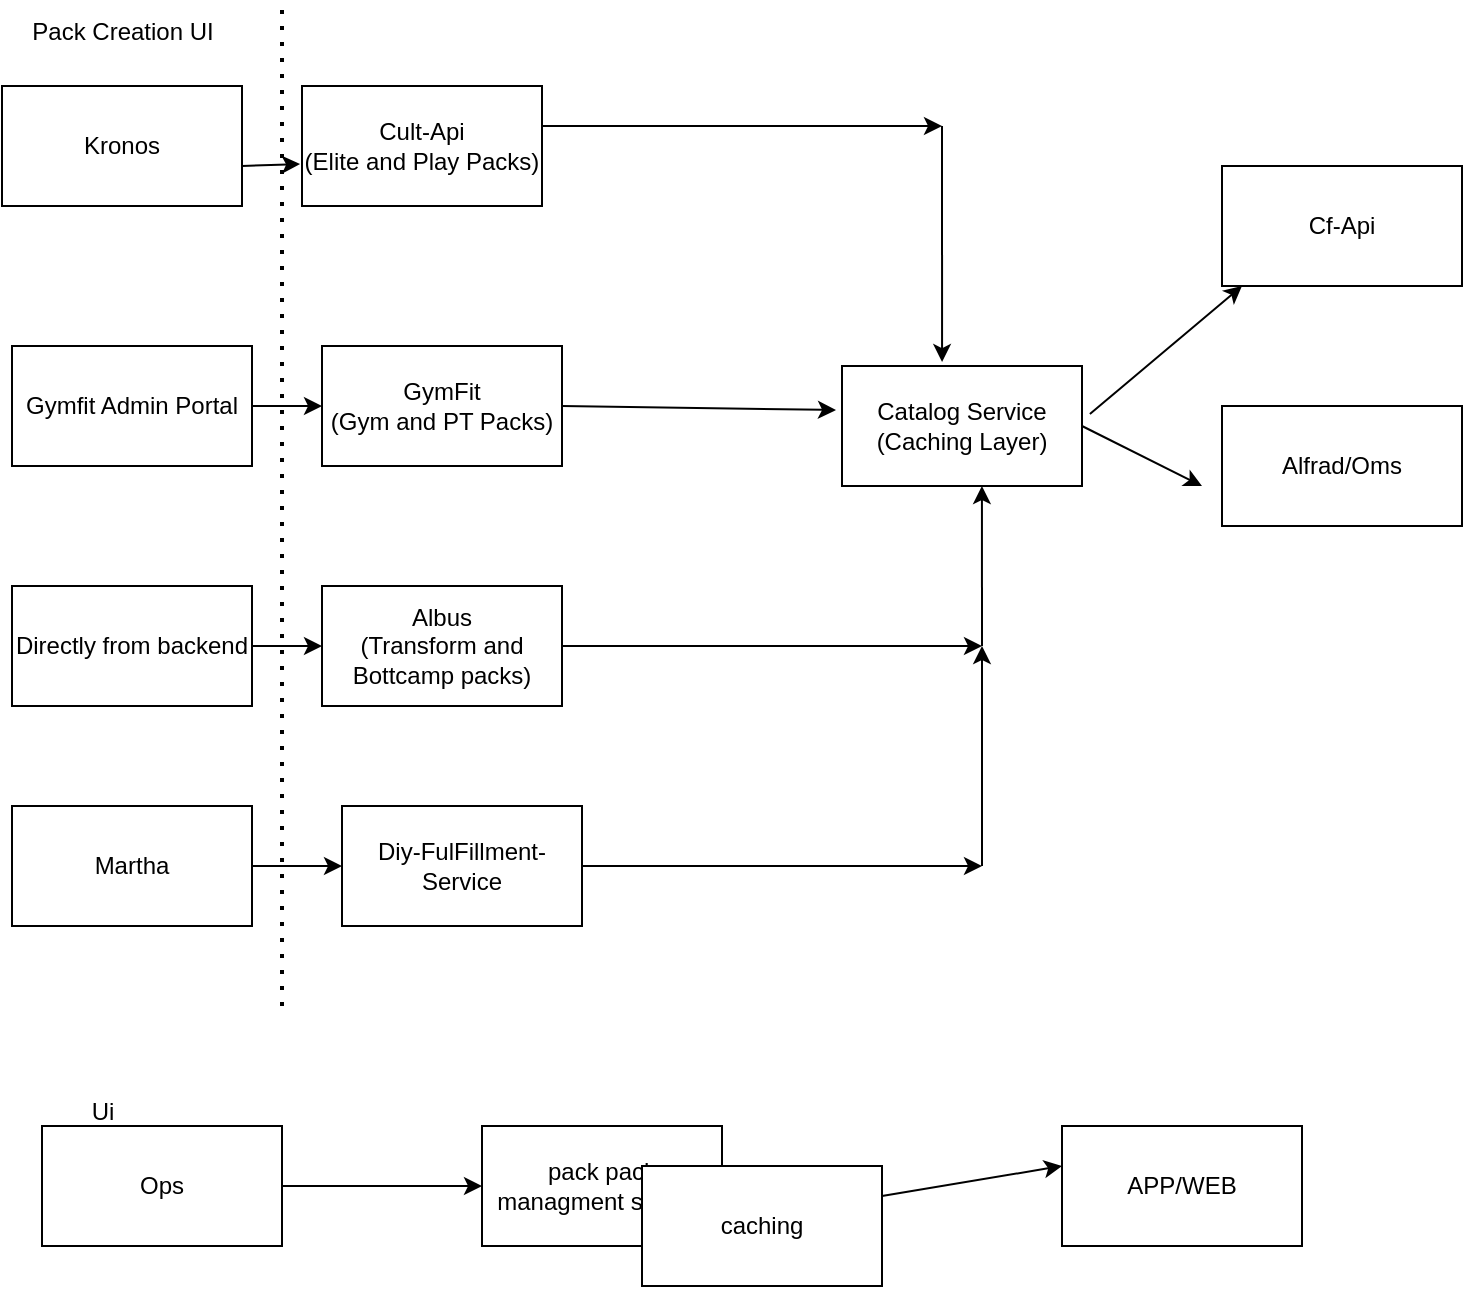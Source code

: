 <mxfile version="22.0.8" type="device">
  <diagram name="Page-1" id="ieULr0snP64LHfNisZxe">
    <mxGraphModel dx="1306" dy="689" grid="1" gridSize="10" guides="1" tooltips="1" connect="1" arrows="1" fold="1" page="1" pageScale="1" pageWidth="850" pageHeight="1100" math="0" shadow="0">
      <root>
        <mxCell id="0" />
        <mxCell id="1" parent="0" />
        <mxCell id="LWZXz2t-0ZHRUsBnLQeO-1" value="Cult-Api&lt;br&gt;(Elite and Play Packs)" style="rounded=0;whiteSpace=wrap;html=1;" parent="1" vertex="1">
          <mxGeometry x="160" y="90" width="120" height="60" as="geometry" />
        </mxCell>
        <mxCell id="LWZXz2t-0ZHRUsBnLQeO-2" value="GymFit&lt;br&gt;(Gym and PT Packs)" style="rounded=0;whiteSpace=wrap;html=1;" parent="1" vertex="1">
          <mxGeometry x="170" y="220" width="120" height="60" as="geometry" />
        </mxCell>
        <mxCell id="LWZXz2t-0ZHRUsBnLQeO-3" value="Albus&lt;br&gt;(Transform and Bottcamp packs)" style="rounded=0;whiteSpace=wrap;html=1;" parent="1" vertex="1">
          <mxGeometry x="170" y="340" width="120" height="60" as="geometry" />
        </mxCell>
        <mxCell id="LWZXz2t-0ZHRUsBnLQeO-4" value="Catalog Service&lt;br&gt;(Caching Layer)" style="rounded=0;whiteSpace=wrap;html=1;" parent="1" vertex="1">
          <mxGeometry x="430" y="230" width="120" height="60" as="geometry" />
        </mxCell>
        <mxCell id="LWZXz2t-0ZHRUsBnLQeO-7" value="" style="endArrow=classic;html=1;rounded=0;exitX=1;exitY=0.333;exitDx=0;exitDy=0;exitPerimeter=0;" parent="1" source="LWZXz2t-0ZHRUsBnLQeO-1" edge="1">
          <mxGeometry width="50" height="50" relative="1" as="geometry">
            <mxPoint x="281" y="114" as="sourcePoint" />
            <mxPoint x="480" y="110" as="targetPoint" />
          </mxGeometry>
        </mxCell>
        <mxCell id="LWZXz2t-0ZHRUsBnLQeO-8" value="" style="endArrow=classic;html=1;rounded=0;entryX=0.417;entryY=-0.033;entryDx=0;entryDy=0;entryPerimeter=0;" parent="1" target="LWZXz2t-0ZHRUsBnLQeO-4" edge="1">
          <mxGeometry width="50" height="50" relative="1" as="geometry">
            <mxPoint x="480" y="110" as="sourcePoint" />
            <mxPoint x="420" y="80" as="targetPoint" />
          </mxGeometry>
        </mxCell>
        <mxCell id="LWZXz2t-0ZHRUsBnLQeO-9" value="" style="endArrow=classic;html=1;rounded=0;entryX=-0.025;entryY=0.367;entryDx=0;entryDy=0;exitX=1;exitY=0.5;exitDx=0;exitDy=0;entryPerimeter=0;" parent="1" source="LWZXz2t-0ZHRUsBnLQeO-2" target="LWZXz2t-0ZHRUsBnLQeO-4" edge="1">
          <mxGeometry width="50" height="50" relative="1" as="geometry">
            <mxPoint x="210" y="280" as="sourcePoint" />
            <mxPoint x="260" y="230" as="targetPoint" />
          </mxGeometry>
        </mxCell>
        <mxCell id="LWZXz2t-0ZHRUsBnLQeO-10" value="" style="endArrow=classic;html=1;rounded=0;exitX=1;exitY=0.5;exitDx=0;exitDy=0;" parent="1" source="LWZXz2t-0ZHRUsBnLQeO-3" edge="1">
          <mxGeometry width="50" height="50" relative="1" as="geometry">
            <mxPoint x="250" y="400" as="sourcePoint" />
            <mxPoint x="500" y="370" as="targetPoint" />
          </mxGeometry>
        </mxCell>
        <mxCell id="LWZXz2t-0ZHRUsBnLQeO-11" value="" style="endArrow=classic;html=1;rounded=0;entryX=0.583;entryY=1;entryDx=0;entryDy=0;entryPerimeter=0;" parent="1" target="LWZXz2t-0ZHRUsBnLQeO-4" edge="1">
          <mxGeometry width="50" height="50" relative="1" as="geometry">
            <mxPoint x="500" y="370" as="sourcePoint" />
            <mxPoint x="500" y="300" as="targetPoint" />
          </mxGeometry>
        </mxCell>
        <mxCell id="LWZXz2t-0ZHRUsBnLQeO-12" value="Kronos" style="rounded=0;whiteSpace=wrap;html=1;" parent="1" vertex="1">
          <mxGeometry x="10" y="90" width="120" height="60" as="geometry" />
        </mxCell>
        <mxCell id="LWZXz2t-0ZHRUsBnLQeO-13" value="" style="endArrow=none;dashed=1;html=1;dashPattern=1 3;strokeWidth=2;rounded=0;" parent="1" edge="1">
          <mxGeometry width="50" height="50" relative="1" as="geometry">
            <mxPoint x="150" y="550" as="sourcePoint" />
            <mxPoint x="150" y="48" as="targetPoint" />
          </mxGeometry>
        </mxCell>
        <mxCell id="LWZXz2t-0ZHRUsBnLQeO-14" value="Pack Creation UI" style="text;html=1;align=center;verticalAlign=middle;resizable=0;points=[];autosize=1;strokeColor=none;fillColor=none;" parent="1" vertex="1">
          <mxGeometry x="15" y="48" width="110" height="30" as="geometry" />
        </mxCell>
        <mxCell id="LWZXz2t-0ZHRUsBnLQeO-15" value="Gymfit Admin Portal" style="rounded=0;whiteSpace=wrap;html=1;" parent="1" vertex="1">
          <mxGeometry x="15" y="220" width="120" height="60" as="geometry" />
        </mxCell>
        <mxCell id="LWZXz2t-0ZHRUsBnLQeO-16" value="Directly from backend" style="rounded=0;whiteSpace=wrap;html=1;" parent="1" vertex="1">
          <mxGeometry x="15" y="340" width="120" height="60" as="geometry" />
        </mxCell>
        <mxCell id="LWZXz2t-0ZHRUsBnLQeO-17" value="" style="endArrow=classic;html=1;rounded=0;entryX=-0.008;entryY=0.65;entryDx=0;entryDy=0;entryPerimeter=0;" parent="1" target="LWZXz2t-0ZHRUsBnLQeO-1" edge="1">
          <mxGeometry width="50" height="50" relative="1" as="geometry">
            <mxPoint x="130" y="130" as="sourcePoint" />
            <mxPoint x="180" y="80" as="targetPoint" />
          </mxGeometry>
        </mxCell>
        <mxCell id="LWZXz2t-0ZHRUsBnLQeO-18" value="" style="endArrow=classic;html=1;rounded=0;exitX=1;exitY=0.5;exitDx=0;exitDy=0;" parent="1" source="LWZXz2t-0ZHRUsBnLQeO-15" edge="1">
          <mxGeometry width="50" height="50" relative="1" as="geometry">
            <mxPoint x="120" y="300" as="sourcePoint" />
            <mxPoint x="170" y="250" as="targetPoint" />
          </mxGeometry>
        </mxCell>
        <mxCell id="LWZXz2t-0ZHRUsBnLQeO-19" value="" style="endArrow=classic;html=1;rounded=0;exitX=1;exitY=0.5;exitDx=0;exitDy=0;" parent="1" source="LWZXz2t-0ZHRUsBnLQeO-16" edge="1">
          <mxGeometry width="50" height="50" relative="1" as="geometry">
            <mxPoint x="120" y="420" as="sourcePoint" />
            <mxPoint x="170" y="370" as="targetPoint" />
          </mxGeometry>
        </mxCell>
        <mxCell id="LWZXz2t-0ZHRUsBnLQeO-20" value="Cf-Api" style="rounded=0;whiteSpace=wrap;html=1;" parent="1" vertex="1">
          <mxGeometry x="620" y="130" width="120" height="60" as="geometry" />
        </mxCell>
        <mxCell id="LWZXz2t-0ZHRUsBnLQeO-21" value="Alfrad/Oms" style="rounded=0;whiteSpace=wrap;html=1;" parent="1" vertex="1">
          <mxGeometry x="620" y="250" width="120" height="60" as="geometry" />
        </mxCell>
        <mxCell id="LWZXz2t-0ZHRUsBnLQeO-23" value="" style="endArrow=classic;html=1;rounded=0;exitX=1.033;exitY=0.4;exitDx=0;exitDy=0;exitPerimeter=0;" parent="1" source="LWZXz2t-0ZHRUsBnLQeO-4" edge="1">
          <mxGeometry width="50" height="50" relative="1" as="geometry">
            <mxPoint x="580" y="240" as="sourcePoint" />
            <mxPoint x="630" y="190" as="targetPoint" />
          </mxGeometry>
        </mxCell>
        <mxCell id="LWZXz2t-0ZHRUsBnLQeO-24" value="" style="endArrow=classic;html=1;rounded=0;exitX=1;exitY=0.5;exitDx=0;exitDy=0;" parent="1" source="LWZXz2t-0ZHRUsBnLQeO-4" edge="1">
          <mxGeometry width="50" height="50" relative="1" as="geometry">
            <mxPoint x="570" y="320" as="sourcePoint" />
            <mxPoint x="610" y="290" as="targetPoint" />
          </mxGeometry>
        </mxCell>
        <mxCell id="uOSwDE9Fb4c9q-glZwVM-1" value="Martha" style="rounded=0;whiteSpace=wrap;html=1;" parent="1" vertex="1">
          <mxGeometry x="15" y="450" width="120" height="60" as="geometry" />
        </mxCell>
        <mxCell id="uOSwDE9Fb4c9q-glZwVM-2" value="Diy-FulFillment-Service" style="rounded=0;whiteSpace=wrap;html=1;" parent="1" vertex="1">
          <mxGeometry x="180" y="450" width="120" height="60" as="geometry" />
        </mxCell>
        <mxCell id="uOSwDE9Fb4c9q-glZwVM-3" value="" style="endArrow=classic;html=1;rounded=0;exitX=1;exitY=0.5;exitDx=0;exitDy=0;" parent="1" source="uOSwDE9Fb4c9q-glZwVM-1" edge="1">
          <mxGeometry width="50" height="50" relative="1" as="geometry">
            <mxPoint x="130" y="530" as="sourcePoint" />
            <mxPoint x="180" y="480" as="targetPoint" />
          </mxGeometry>
        </mxCell>
        <mxCell id="uOSwDE9Fb4c9q-glZwVM-4" value="" style="endArrow=classic;html=1;rounded=0;exitX=1;exitY=0.5;exitDx=0;exitDy=0;" parent="1" source="uOSwDE9Fb4c9q-glZwVM-2" edge="1">
          <mxGeometry width="50" height="50" relative="1" as="geometry">
            <mxPoint x="350" y="480" as="sourcePoint" />
            <mxPoint x="500" y="480" as="targetPoint" />
          </mxGeometry>
        </mxCell>
        <mxCell id="uOSwDE9Fb4c9q-glZwVM-5" value="" style="endArrow=classic;html=1;rounded=0;" parent="1" edge="1">
          <mxGeometry width="50" height="50" relative="1" as="geometry">
            <mxPoint x="500" y="480" as="sourcePoint" />
            <mxPoint x="500" y="370" as="targetPoint" />
          </mxGeometry>
        </mxCell>
        <mxCell id="wWn-Gf3Mjc4U6XNHxAU6-1" value="Ops" style="rounded=0;whiteSpace=wrap;html=1;" vertex="1" parent="1">
          <mxGeometry x="30" y="610" width="120" height="60" as="geometry" />
        </mxCell>
        <mxCell id="wWn-Gf3Mjc4U6XNHxAU6-2" value="Ui" style="text;html=1;align=center;verticalAlign=middle;resizable=0;points=[];autosize=1;strokeColor=none;fillColor=none;" vertex="1" parent="1">
          <mxGeometry x="45" y="588" width="30" height="30" as="geometry" />
        </mxCell>
        <mxCell id="wWn-Gf3Mjc4U6XNHxAU6-3" value="pack pack managment service" style="rounded=0;whiteSpace=wrap;html=1;" vertex="1" parent="1">
          <mxGeometry x="250" y="610" width="120" height="60" as="geometry" />
        </mxCell>
        <mxCell id="wWn-Gf3Mjc4U6XNHxAU6-4" value="" style="endArrow=classic;html=1;rounded=0;exitX=1;exitY=0.5;exitDx=0;exitDy=0;" edge="1" parent="1" source="wWn-Gf3Mjc4U6XNHxAU6-1">
          <mxGeometry width="50" height="50" relative="1" as="geometry">
            <mxPoint x="200" y="690" as="sourcePoint" />
            <mxPoint x="250" y="640" as="targetPoint" />
          </mxGeometry>
        </mxCell>
        <mxCell id="wWn-Gf3Mjc4U6XNHxAU6-5" value="APP/WEB" style="rounded=0;whiteSpace=wrap;html=1;" vertex="1" parent="1">
          <mxGeometry x="540" y="610" width="120" height="60" as="geometry" />
        </mxCell>
        <mxCell id="wWn-Gf3Mjc4U6XNHxAU6-6" value="caching" style="rounded=0;whiteSpace=wrap;html=1;" vertex="1" parent="1">
          <mxGeometry x="330" y="630" width="120" height="60" as="geometry" />
        </mxCell>
        <mxCell id="wWn-Gf3Mjc4U6XNHxAU6-7" value="" style="endArrow=classic;html=1;rounded=0;exitX=1;exitY=0.25;exitDx=0;exitDy=0;" edge="1" parent="1" source="wWn-Gf3Mjc4U6XNHxAU6-6">
          <mxGeometry width="50" height="50" relative="1" as="geometry">
            <mxPoint x="490" y="680" as="sourcePoint" />
            <mxPoint x="540" y="630" as="targetPoint" />
          </mxGeometry>
        </mxCell>
      </root>
    </mxGraphModel>
  </diagram>
</mxfile>
